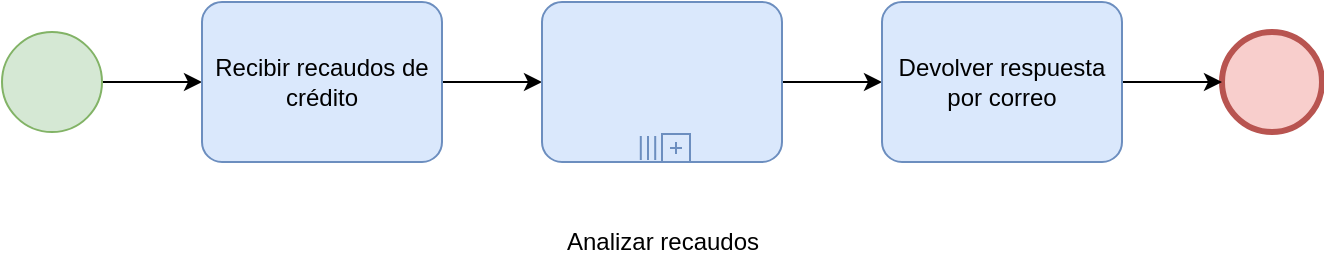 <mxfile version="20.8.16" type="device"><diagram name="Página-1" id="qex5rG7oVczVpNw69OrX"><mxGraphModel dx="880" dy="566" grid="1" gridSize="10" guides="1" tooltips="1" connect="1" arrows="1" fold="1" page="1" pageScale="1" pageWidth="827" pageHeight="1169" math="0" shadow="0"><root><mxCell id="0"/><mxCell id="1" parent="0"/><mxCell id="RQ5BWQWJ9i5vX11Edzzl-8" value="" style="edgeStyle=orthogonalEdgeStyle;rounded=0;orthogonalLoop=1;jettySize=auto;html=1;" edge="1" parent="1" source="RQ5BWQWJ9i5vX11Edzzl-1" target="RQ5BWQWJ9i5vX11Edzzl-3"><mxGeometry relative="1" as="geometry"/></mxCell><mxCell id="RQ5BWQWJ9i5vX11Edzzl-1" value="" style="points=[[0.145,0.145,0],[0.5,0,0],[0.855,0.145,0],[1,0.5,0],[0.855,0.855,0],[0.5,1,0],[0.145,0.855,0],[0,0.5,0]];shape=mxgraph.bpmn.event;html=1;verticalLabelPosition=bottom;labelBackgroundColor=#ffffff;verticalAlign=top;align=center;perimeter=ellipsePerimeter;outlineConnect=0;aspect=fixed;outline=standard;symbol=general;fillColor=#d5e8d4;strokeColor=#82b366;" vertex="1" parent="1"><mxGeometry x="60" y="250" width="50" height="50" as="geometry"/></mxCell><mxCell id="RQ5BWQWJ9i5vX11Edzzl-2" value="" style="points=[[0.145,0.145,0],[0.5,0,0],[0.855,0.145,0],[1,0.5,0],[0.855,0.855,0],[0.5,1,0],[0.145,0.855,0],[0,0.5,0]];shape=mxgraph.bpmn.event;html=1;verticalLabelPosition=bottom;labelBackgroundColor=#ffffff;verticalAlign=top;align=center;perimeter=ellipsePerimeter;outlineConnect=0;aspect=fixed;outline=end;symbol=terminate2;fillColor=#f8cecc;strokeColor=#b85450;" vertex="1" parent="1"><mxGeometry x="670" y="250" width="50" height="50" as="geometry"/></mxCell><mxCell id="RQ5BWQWJ9i5vX11Edzzl-9" value="" style="edgeStyle=orthogonalEdgeStyle;rounded=0;orthogonalLoop=1;jettySize=auto;html=1;" edge="1" parent="1" source="RQ5BWQWJ9i5vX11Edzzl-3" target="RQ5BWQWJ9i5vX11Edzzl-5"><mxGeometry relative="1" as="geometry"/></mxCell><mxCell id="RQ5BWQWJ9i5vX11Edzzl-3" value="Recibir recaudos de crédito" style="points=[[0.25,0,0],[0.5,0,0],[0.75,0,0],[1,0.25,0],[1,0.5,0],[1,0.75,0],[0.75,1,0],[0.5,1,0],[0.25,1,0],[0,0.75,0],[0,0.5,0],[0,0.25,0]];shape=mxgraph.bpmn.task;whiteSpace=wrap;rectStyle=rounded;size=10;html=1;taskMarker=abstract;fillColor=#dae8fc;strokeColor=#6c8ebf;" vertex="1" parent="1"><mxGeometry x="160" y="235" width="120" height="80" as="geometry"/></mxCell><mxCell id="RQ5BWQWJ9i5vX11Edzzl-10" value="" style="edgeStyle=orthogonalEdgeStyle;rounded=0;orthogonalLoop=1;jettySize=auto;html=1;" edge="1" parent="1" source="RQ5BWQWJ9i5vX11Edzzl-5" target="RQ5BWQWJ9i5vX11Edzzl-6"><mxGeometry relative="1" as="geometry"/></mxCell><mxCell id="RQ5BWQWJ9i5vX11Edzzl-5" value="" style="points=[[0.25,0,0],[0.5,0,0],[0.75,0,0],[1,0.25,0],[1,0.5,0],[1,0.75,0],[0.75,1,0],[0.5,1,0],[0.25,1,0],[0,0.75,0],[0,0.5,0],[0,0.25,0]];shape=mxgraph.bpmn.task;whiteSpace=wrap;rectStyle=rounded;size=10;html=1;taskMarker=abstract;isLoopSub=1;isLoopMultiParallel=1;fillColor=#dae8fc;strokeColor=#6c8ebf;" vertex="1" parent="1"><mxGeometry x="330" y="235" width="120" height="80" as="geometry"/></mxCell><mxCell id="RQ5BWQWJ9i5vX11Edzzl-11" value="" style="edgeStyle=orthogonalEdgeStyle;rounded=0;orthogonalLoop=1;jettySize=auto;html=1;" edge="1" parent="1" source="RQ5BWQWJ9i5vX11Edzzl-6" target="RQ5BWQWJ9i5vX11Edzzl-2"><mxGeometry relative="1" as="geometry"/></mxCell><mxCell id="RQ5BWQWJ9i5vX11Edzzl-6" value="Devolver respuesta por correo" style="points=[[0.25,0,0],[0.5,0,0],[0.75,0,0],[1,0.25,0],[1,0.5,0],[1,0.75,0],[0.75,1,0],[0.5,1,0],[0.25,1,0],[0,0.75,0],[0,0.5,0],[0,0.25,0]];shape=mxgraph.bpmn.task;whiteSpace=wrap;rectStyle=rounded;size=10;html=1;taskMarker=abstract;fillColor=#dae8fc;strokeColor=#6c8ebf;" vertex="1" parent="1"><mxGeometry x="500" y="235" width="120" height="80" as="geometry"/></mxCell><mxCell id="RQ5BWQWJ9i5vX11Edzzl-7" value="Analizar recaudos" style="text;html=1;align=center;verticalAlign=middle;resizable=0;points=[];autosize=1;strokeColor=none;fillColor=none;" vertex="1" parent="1"><mxGeometry x="330" y="340" width="120" height="30" as="geometry"/></mxCell></root></mxGraphModel></diagram></mxfile>